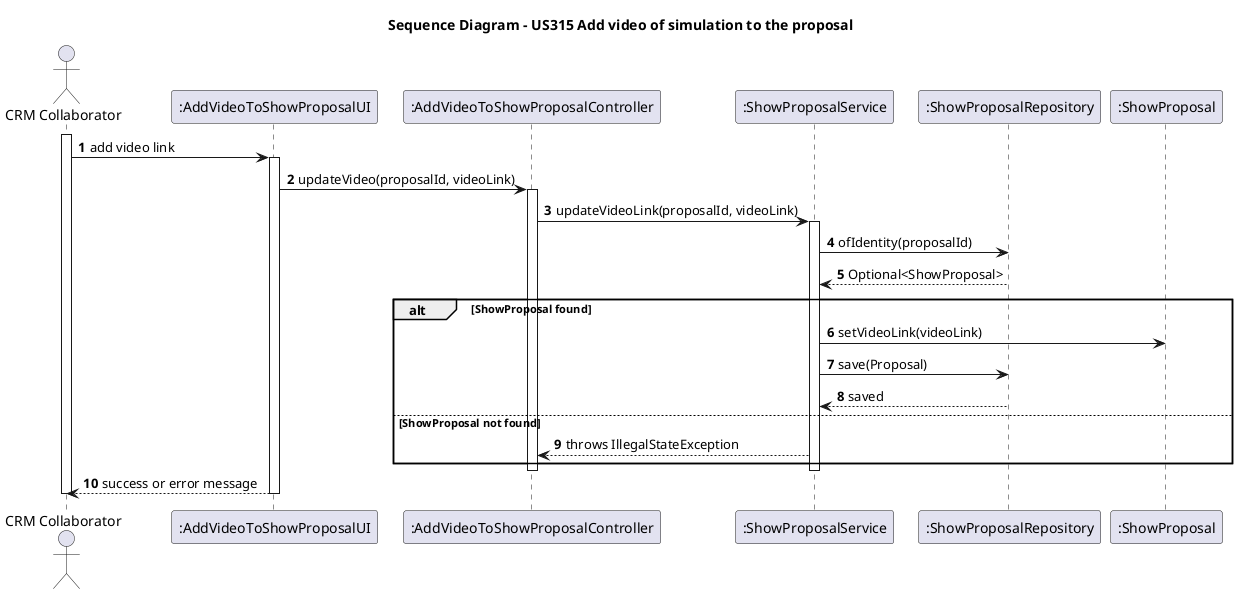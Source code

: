 @startuml

title Sequence Diagram - US315 Add video of simulation to the proposal

autonumber

actor "CRM Collaborator" as CRM
participant ":AddVideoToShowProposalUI" as UI
participant ":AddVideoToShowProposalController" as Controller
participant ":ShowProposalService" as Service
participant ":ShowProposalRepository" as Repo
participant ":ShowProposal" as Proposal

activate CRM
CRM -> UI : add video link
activate UI

    UI -> Controller : updateVideo(proposalId, videoLink)
    activate Controller

        Controller -> Service : updateVideoLink(proposalId, videoLink)
        activate Service

            Service -> Repo : ofIdentity(proposalId)
            Repo --> Service : Optional<ShowProposal>

            alt ShowProposal found
                Service -> Proposal : setVideoLink(videoLink)
                Service -> Repo : save(Proposal)
                Repo --> Service : saved
            else ShowProposal not found
                Service --> Controller : throws IllegalStateException
            end

        deactivate Service

    deactivate Controller

UI --> CRM : success or error message
deactivate UI
deactivate CRM

@enduml